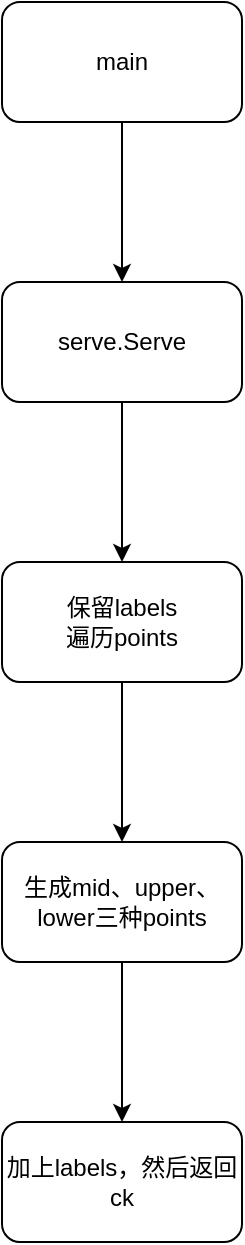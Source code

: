 <mxfile version="21.2.1" type="github">
  <diagram name="第 1 页" id="GR3lJULI5mWMxPLvMLa0">
    <mxGraphModel dx="823" dy="544" grid="1" gridSize="10" guides="1" tooltips="1" connect="1" arrows="1" fold="1" page="1" pageScale="1" pageWidth="827" pageHeight="1169" math="0" shadow="0">
      <root>
        <mxCell id="0" />
        <mxCell id="1" parent="0" />
        <mxCell id="OKoF3Qmlz-CwvZrR3h_e-3" value="" style="edgeStyle=orthogonalEdgeStyle;rounded=0;orthogonalLoop=1;jettySize=auto;html=1;" edge="1" parent="1" source="OKoF3Qmlz-CwvZrR3h_e-1" target="OKoF3Qmlz-CwvZrR3h_e-2">
          <mxGeometry relative="1" as="geometry" />
        </mxCell>
        <mxCell id="OKoF3Qmlz-CwvZrR3h_e-1" value="main" style="rounded=1;whiteSpace=wrap;html=1;" vertex="1" parent="1">
          <mxGeometry x="280" y="80" width="120" height="60" as="geometry" />
        </mxCell>
        <mxCell id="OKoF3Qmlz-CwvZrR3h_e-5" value="" style="edgeStyle=orthogonalEdgeStyle;rounded=0;orthogonalLoop=1;jettySize=auto;html=1;" edge="1" parent="1" source="OKoF3Qmlz-CwvZrR3h_e-2" target="OKoF3Qmlz-CwvZrR3h_e-4">
          <mxGeometry relative="1" as="geometry" />
        </mxCell>
        <mxCell id="OKoF3Qmlz-CwvZrR3h_e-2" value="serve.Serve" style="rounded=1;whiteSpace=wrap;html=1;" vertex="1" parent="1">
          <mxGeometry x="280" y="220" width="120" height="60" as="geometry" />
        </mxCell>
        <mxCell id="OKoF3Qmlz-CwvZrR3h_e-9" value="" style="edgeStyle=orthogonalEdgeStyle;rounded=0;orthogonalLoop=1;jettySize=auto;html=1;" edge="1" parent="1" source="OKoF3Qmlz-CwvZrR3h_e-4" target="OKoF3Qmlz-CwvZrR3h_e-8">
          <mxGeometry relative="1" as="geometry" />
        </mxCell>
        <mxCell id="OKoF3Qmlz-CwvZrR3h_e-4" value="保留labels&lt;br&gt;遍历points" style="rounded=1;whiteSpace=wrap;html=1;" vertex="1" parent="1">
          <mxGeometry x="280" y="360" width="120" height="60" as="geometry" />
        </mxCell>
        <mxCell id="OKoF3Qmlz-CwvZrR3h_e-11" value="" style="edgeStyle=orthogonalEdgeStyle;rounded=0;orthogonalLoop=1;jettySize=auto;html=1;" edge="1" parent="1" source="OKoF3Qmlz-CwvZrR3h_e-8" target="OKoF3Qmlz-CwvZrR3h_e-10">
          <mxGeometry relative="1" as="geometry" />
        </mxCell>
        <mxCell id="OKoF3Qmlz-CwvZrR3h_e-8" value="生成mid、upper、lower三种points" style="rounded=1;whiteSpace=wrap;html=1;" vertex="1" parent="1">
          <mxGeometry x="280" y="500" width="120" height="60" as="geometry" />
        </mxCell>
        <mxCell id="OKoF3Qmlz-CwvZrR3h_e-10" value="加上labels，然后返回ck" style="rounded=1;whiteSpace=wrap;html=1;" vertex="1" parent="1">
          <mxGeometry x="280" y="640" width="120" height="60" as="geometry" />
        </mxCell>
      </root>
    </mxGraphModel>
  </diagram>
</mxfile>
